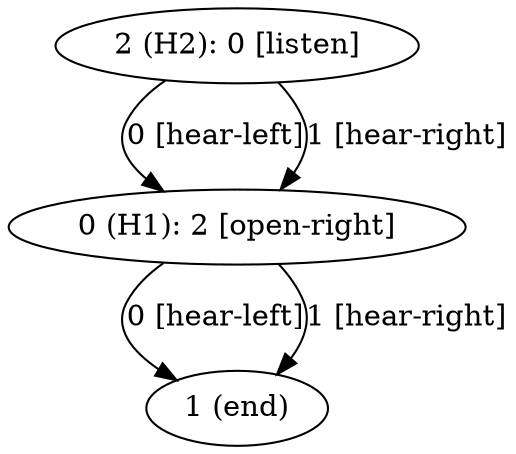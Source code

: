 digraph G {
0[label="0 (H1): 2 [open-right]"];
1[label="1 (end)"];
2[label="2 (H2): 0 [listen]"];
0->1 [label="0 [hear-left]"];
0->1 [label="1 [hear-right]"];
2->0 [label="0 [hear-left]"];
2->0 [label="1 [hear-right]"];
}
